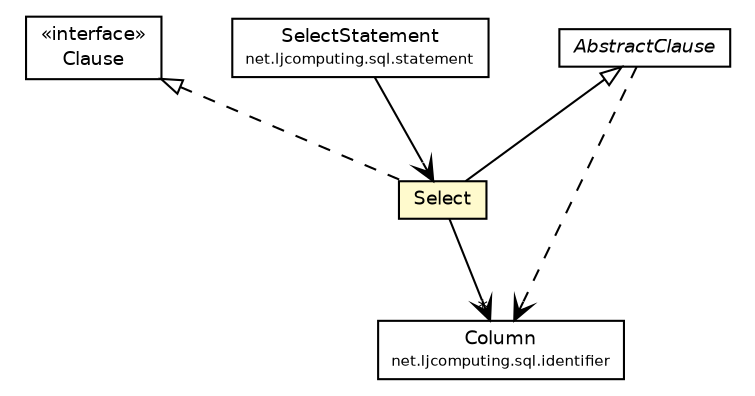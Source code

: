#!/usr/local/bin/dot
#
# Class diagram 
# Generated by UMLGraph version R5_6 (http://www.umlgraph.org/)
#

digraph G {
	edge [fontname="Helvetica",fontsize=10,labelfontname="Helvetica",labelfontsize=10];
	node [fontname="Helvetica",fontsize=10,shape=plaintext];
	nodesep=0.25;
	ranksep=0.5;
	// net.ljcomputing.sql.clause.AbstractClause
	c605 [label=<<table title="net.ljcomputing.sql.clause.AbstractClause" border="0" cellborder="1" cellspacing="0" cellpadding="2" port="p" href="./AbstractClause.html">
		<tr><td><table border="0" cellspacing="0" cellpadding="1">
<tr><td align="center" balign="center"><font face="Helvetica-Oblique"> AbstractClause </font></td></tr>
		</table></td></tr>
		</table>>, URL="./AbstractClause.html", fontname="Helvetica", fontcolor="black", fontsize=9.0];
	// net.ljcomputing.sql.clause.Select
	c607 [label=<<table title="net.ljcomputing.sql.clause.Select" border="0" cellborder="1" cellspacing="0" cellpadding="2" port="p" bgcolor="lemonChiffon" href="./Select.html">
		<tr><td><table border="0" cellspacing="0" cellpadding="1">
<tr><td align="center" balign="center"> Select </td></tr>
		</table></td></tr>
		</table>>, URL="./Select.html", fontname="Helvetica", fontcolor="black", fontsize=9.0];
	// net.ljcomputing.sql.clause.Clause
	c608 [label=<<table title="net.ljcomputing.sql.clause.Clause" border="0" cellborder="1" cellspacing="0" cellpadding="2" port="p" href="./Clause.html">
		<tr><td><table border="0" cellspacing="0" cellpadding="1">
<tr><td align="center" balign="center"> &#171;interface&#187; </td></tr>
<tr><td align="center" balign="center"> Clause </td></tr>
		</table></td></tr>
		</table>>, URL="./Clause.html", fontname="Helvetica", fontcolor="black", fontsize=9.0];
	// net.ljcomputing.sql.statement.SelectStatement
	c614 [label=<<table title="net.ljcomputing.sql.statement.SelectStatement" border="0" cellborder="1" cellspacing="0" cellpadding="2" port="p" href="../statement/SelectStatement.html">
		<tr><td><table border="0" cellspacing="0" cellpadding="1">
<tr><td align="center" balign="center"> SelectStatement </td></tr>
<tr><td align="center" balign="center"><font point-size="7.0"> net.ljcomputing.sql.statement </font></td></tr>
		</table></td></tr>
		</table>>, URL="../statement/SelectStatement.html", fontname="Helvetica", fontcolor="black", fontsize=9.0];
	// net.ljcomputing.sql.identifier.Column
	c619 [label=<<table title="net.ljcomputing.sql.identifier.Column" border="0" cellborder="1" cellspacing="0" cellpadding="2" port="p" href="../identifier/Column.html">
		<tr><td><table border="0" cellspacing="0" cellpadding="1">
<tr><td align="center" balign="center"> Column </td></tr>
<tr><td align="center" balign="center"><font point-size="7.0"> net.ljcomputing.sql.identifier </font></td></tr>
		</table></td></tr>
		</table>>, URL="../identifier/Column.html", fontname="Helvetica", fontcolor="black", fontsize=9.0];
	//net.ljcomputing.sql.clause.Select extends net.ljcomputing.sql.clause.AbstractClause
	c605:p -> c607:p [dir=back,arrowtail=empty];
	//net.ljcomputing.sql.clause.Select implements net.ljcomputing.sql.clause.Clause
	c608:p -> c607:p [dir=back,arrowtail=empty,style=dashed];
	// net.ljcomputing.sql.clause.Select NAVASSOC net.ljcomputing.sql.identifier.Column
	c607:p -> c619:p [taillabel="", label="", headlabel="*", fontname="Helvetica", fontcolor="black", fontsize=10.0, color="black", arrowhead=open];
	// net.ljcomputing.sql.statement.SelectStatement NAVASSOC net.ljcomputing.sql.clause.Select
	c614:p -> c607:p [taillabel="", label="", headlabel="", fontname="Helvetica", fontcolor="black", fontsize=10.0, color="black", arrowhead=open];
	// net.ljcomputing.sql.clause.AbstractClause DEPEND net.ljcomputing.sql.identifier.Column
	c605:p -> c619:p [taillabel="", label="", headlabel="", fontname="Helvetica", fontcolor="black", fontsize=10.0, color="black", arrowhead=open, style=dashed];
}

